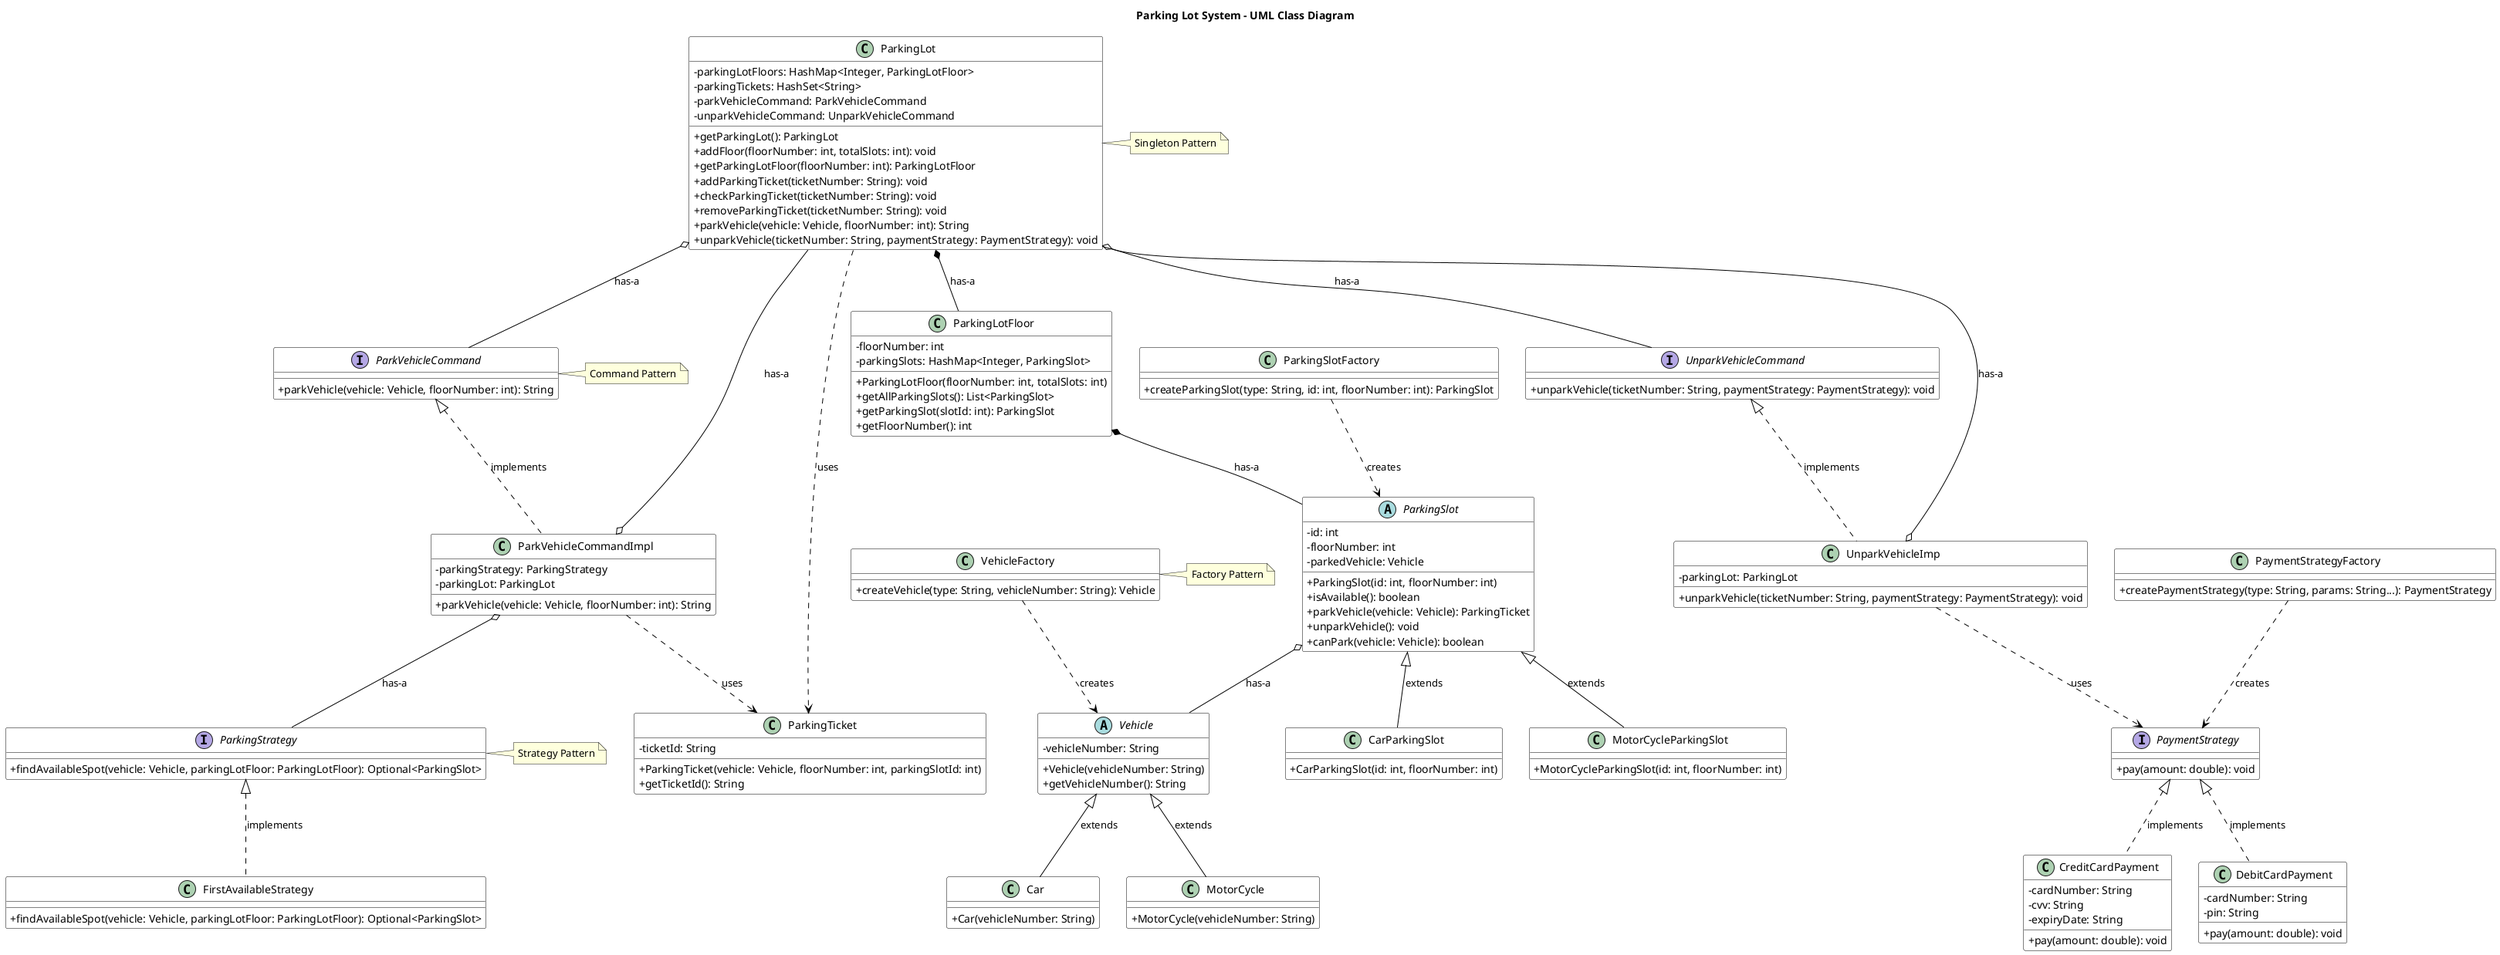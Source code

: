 @startuml Parking Lot System

' Style settings
skinparam classAttributeIconSize 0
skinparam class {
    BackgroundColor White
    ArrowColor Black
    BorderColor Black
}

' Title
title Parking Lot System - UML Class Diagram

' Core Classes
class ParkingLot {
    -parkingLotFloors: HashMap<Integer, ParkingLotFloor>
    -parkingTickets: HashSet<String>
    -parkVehicleCommand: ParkVehicleCommand
    -unparkVehicleCommand: UnparkVehicleCommand
    +getParkingLot(): ParkingLot
    +addFloor(floorNumber: int, totalSlots: int): void
    +getParkingLotFloor(floorNumber: int): ParkingLotFloor
    +addParkingTicket(ticketNumber: String): void
    +checkParkingTicket(ticketNumber: String): void
    +removeParkingTicket(ticketNumber: String): void
    +parkVehicle(vehicle: Vehicle, floorNumber: int): String
    +unparkVehicle(ticketNumber: String, paymentStrategy: PaymentStrategy): void
}

class ParkingLotFloor {
    -floorNumber: int
    -parkingSlots: HashMap<Integer, ParkingSlot>
    +ParkingLotFloor(floorNumber: int, totalSlots: int)
    +getAllParkingSlots(): List<ParkingSlot>
    +getParkingSlot(slotId: int): ParkingSlot
    +getFloorNumber(): int
}

' Vehicle Hierarchy
abstract class Vehicle {
    -vehicleNumber: String
    +Vehicle(vehicleNumber: String)
    +getVehicleNumber(): String
}

class Car {
    +Car(vehicleNumber: String)
}

class MotorCycle {
    +MotorCycle(vehicleNumber: String)
}

' Parking Slot Hierarchy
abstract class ParkingSlot {
    -id: int
    -floorNumber: int
    -parkedVehicle: Vehicle
    +ParkingSlot(id: int, floorNumber: int)
    +isAvailable(): boolean
    +parkVehicle(vehicle: Vehicle): ParkingTicket
    +unparkVehicle(): void
    +canPark(vehicle: Vehicle): boolean
}

class CarParkingSlot {
    +CarParkingSlot(id: int, floorNumber: int)
}

class MotorCycleParkingSlot {
    +MotorCycleParkingSlot(id: int, floorNumber: int)
}

' Command Pattern
interface ParkVehicleCommand {
    +parkVehicle(vehicle: Vehicle, floorNumber: int): String
}

interface UnparkVehicleCommand {
    +unparkVehicle(ticketNumber: String, paymentStrategy: PaymentStrategy): void
}

class ParkVehicleCommandImpl {
    -parkingStrategy: ParkingStrategy
    -parkingLot: ParkingLot
    +parkVehicle(vehicle: Vehicle, floorNumber: int): String
}

class UnparkVehicleImp {
    -parkingLot: ParkingLot
    +unparkVehicle(ticketNumber: String, paymentStrategy: PaymentStrategy): void
}

' Strategy Pattern
interface ParkingStrategy {
    +findAvailableSpot(vehicle: Vehicle, parkingLotFloor: ParkingLotFloor): Optional<ParkingSlot>
}

class FirstAvailableStrategy {
    +findAvailableSpot(vehicle: Vehicle, parkingLotFloor: ParkingLotFloor): Optional<ParkingSlot>
}

interface PaymentStrategy {
    +pay(amount: double): void
}

class CreditCardPayment {
    -cardNumber: String
    -cvv: String
    -expiryDate: String
    +pay(amount: double): void
}

class DebitCardPayment {
    -cardNumber: String
    -pin: String
    +pay(amount: double): void
}

' Factory Pattern
class VehicleFactory {
    +createVehicle(type: String, vehicleNumber: String): Vehicle
}

class ParkingSlotFactory {
    +createParkingSlot(type: String, id: int, floorNumber: int): ParkingSlot
}

class PaymentStrategyFactory {
    +createPaymentStrategy(type: String, params: String...): PaymentStrategy
}

' Other Classes
class ParkingTicket {
    -ticketId: String
    +ParkingTicket(vehicle: Vehicle, floorNumber: int, parkingSlotId: int)
    +getTicketId(): String
}

' Relationships

' IS-A Relationships (extends)
Vehicle <|-- Car : extends
Vehicle <|-- MotorCycle : extends
ParkingSlot <|-- CarParkingSlot : extends
ParkingSlot <|-- MotorCycleParkingSlot : extends

' Implements Relationships
ParkVehicleCommand <|.. ParkVehicleCommandImpl : implements
UnparkVehicleCommand <|.. UnparkVehicleImp : implements
ParkingStrategy <|.. FirstAvailableStrategy : implements
PaymentStrategy <|.. CreditCardPayment : implements
PaymentStrategy <|.. DebitCardPayment : implements

' HAS-A Relationships (Composition - strong ownership)
ParkingLot *-- ParkingLotFloor : has-a
ParkingLotFloor *-- ParkingSlot : has-a
ParkingSlot o-- Vehicle : has-a
ParkingLot o-- ParkVehicleCommand : has-a
ParkingLot o-- UnparkVehicleCommand : has-a
ParkVehicleCommandImpl o-- ParkingStrategy : has-a
ParkVehicleCommandImpl o-- ParkingLot : has-a
UnparkVehicleImp o-- ParkingLot : has-a

' Dependencies (uses)
ParkingLot ..> ParkingTicket : uses
ParkVehicleCommandImpl ..> ParkingTicket : uses
UnparkVehicleImp ..> PaymentStrategy : uses

' Factory Dependencies (creates)
VehicleFactory ..> Vehicle : creates
ParkingSlotFactory ..> ParkingSlot : creates
PaymentStrategyFactory ..> PaymentStrategy : creates

' Notes for Design Patterns
note right of ParkingLot
  Singleton Pattern
end note

note right of VehicleFactory
  Factory Pattern
end note

note right of ParkingStrategy
  Strategy Pattern
end note

note right of ParkVehicleCommand
  Command Pattern
end note

@enduml 